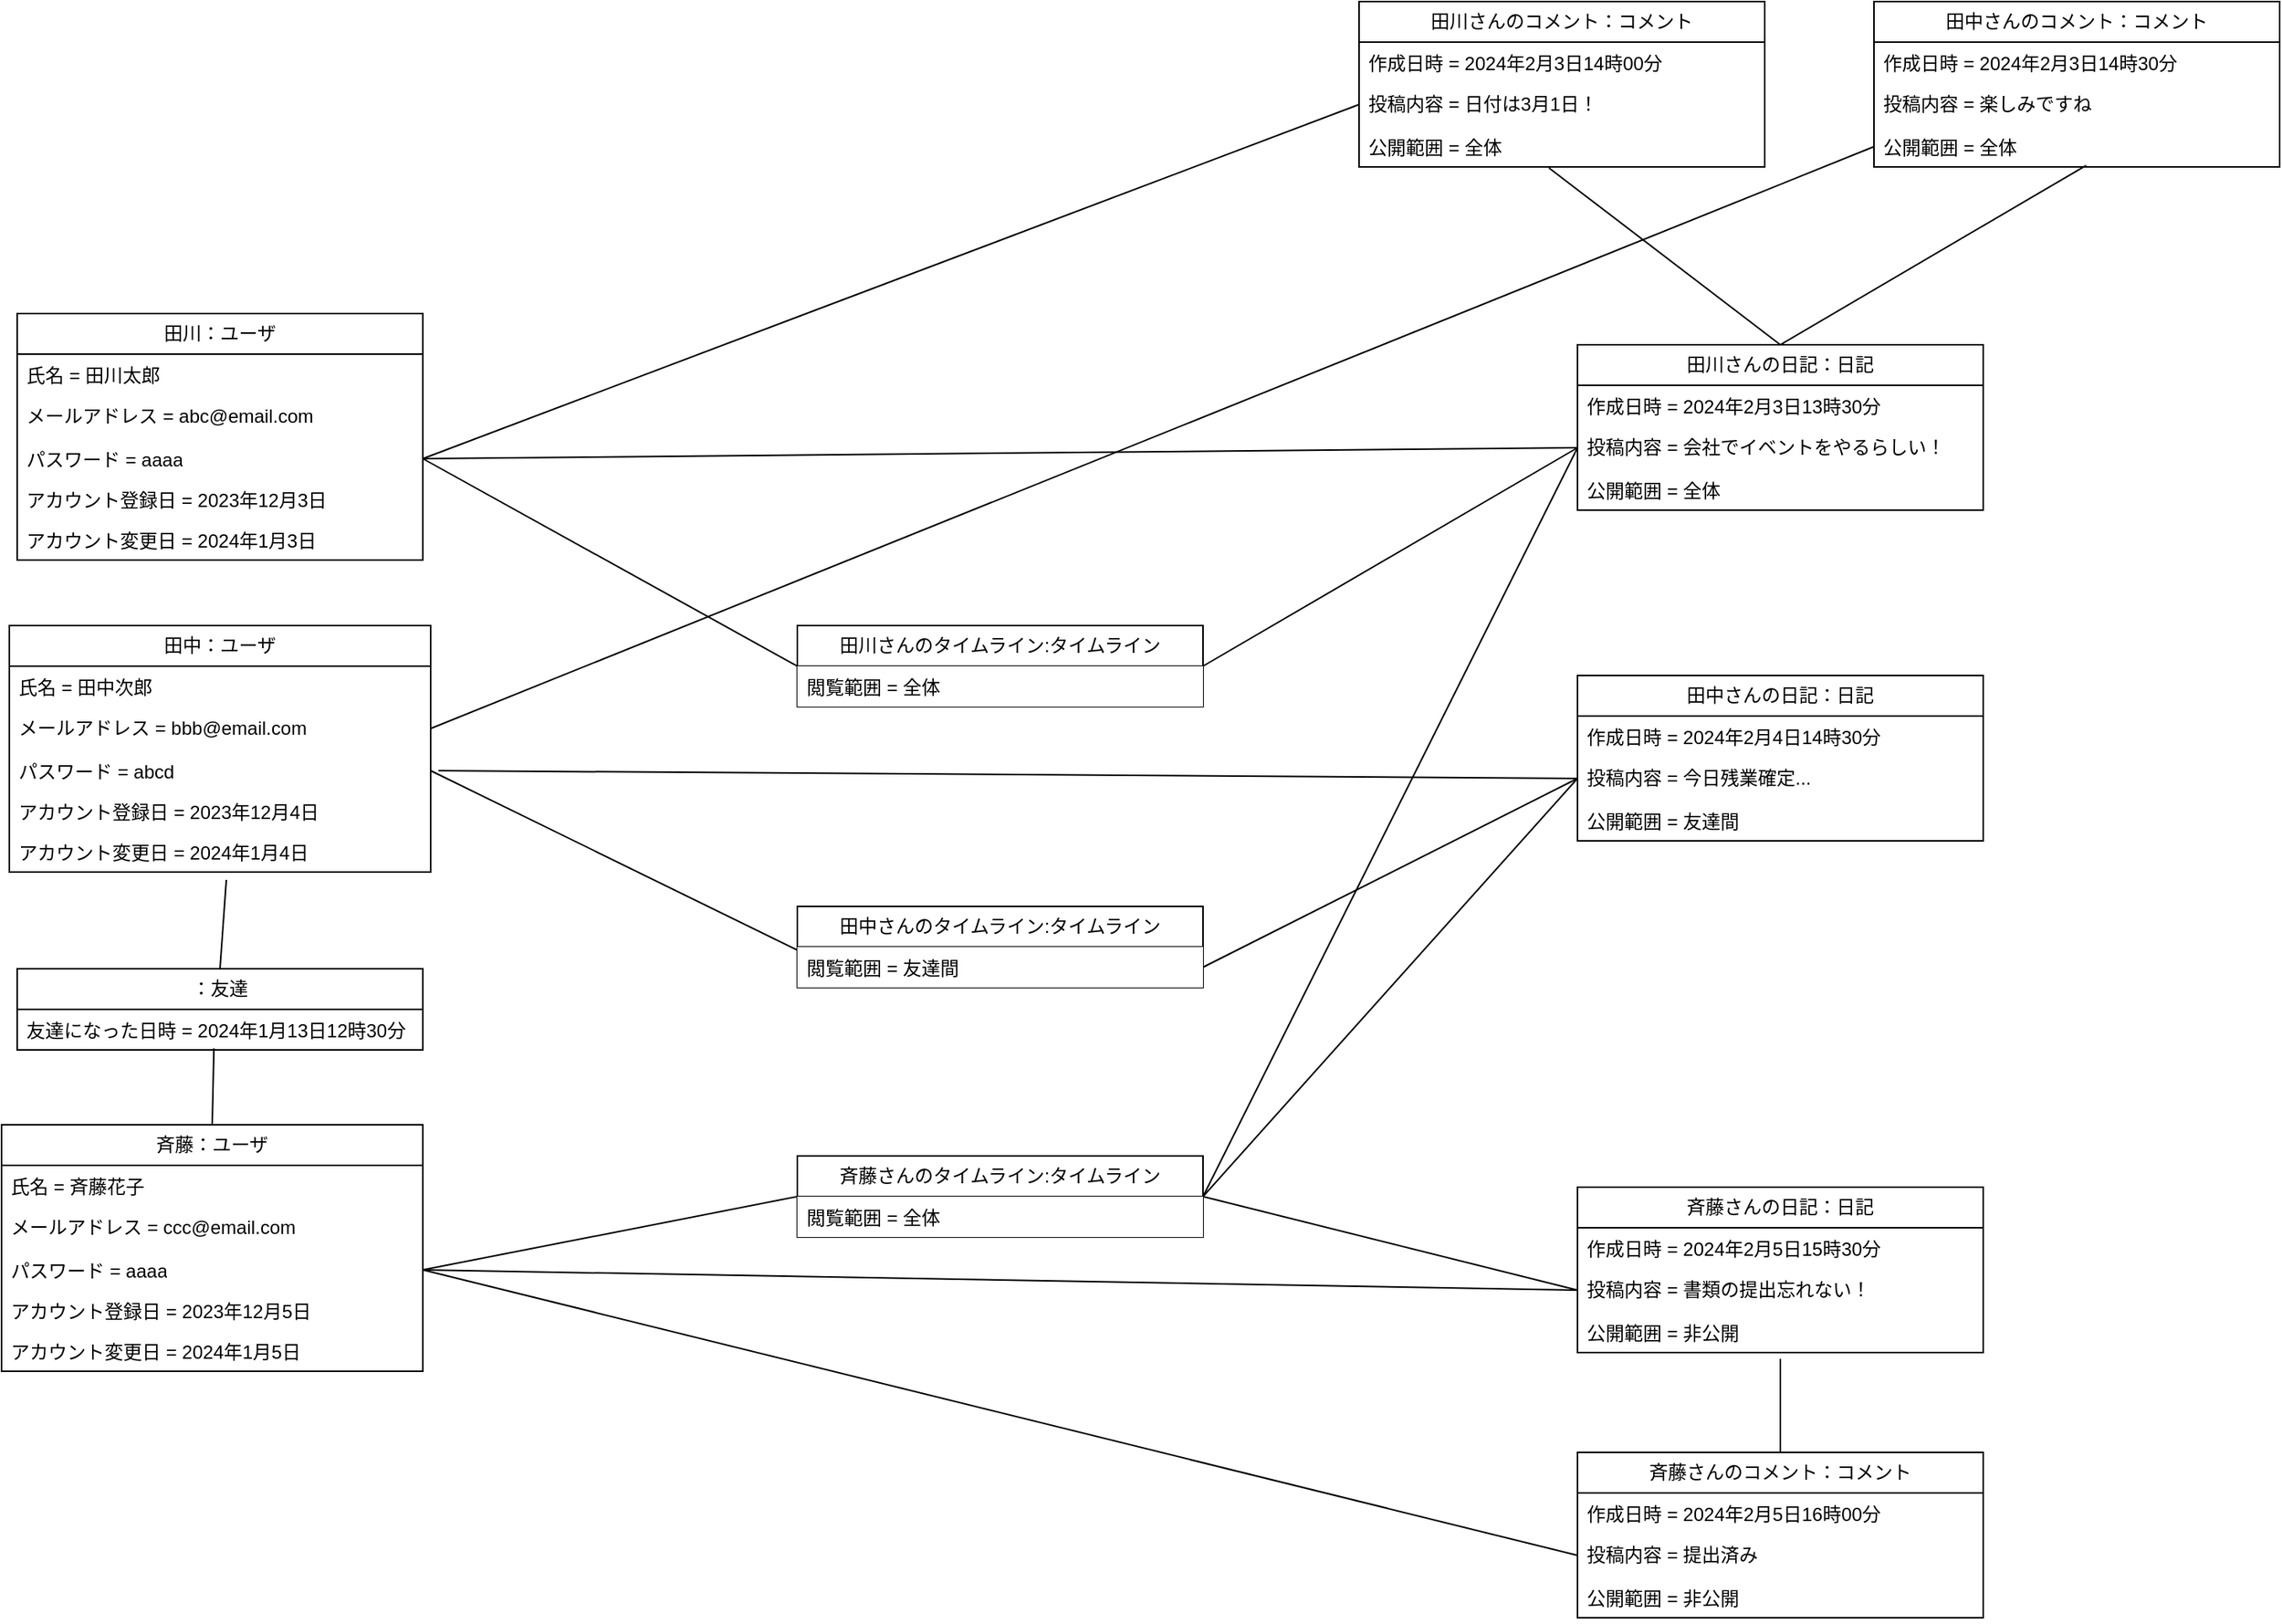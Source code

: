 <mxfile version="22.1.18" type="device">
  <diagram name="ページ1" id="kF2DnnwxLdY34Rmvxa2c">
    <mxGraphModel dx="1595" dy="1459" grid="1" gridSize="10" guides="1" tooltips="1" connect="1" arrows="1" fold="1" page="0" pageScale="1" pageWidth="827" pageHeight="1169" math="0" shadow="0">
      <root>
        <mxCell id="0" />
        <mxCell id="1" parent="0" />
        <mxCell id="2xDXSOiU6W4gctT_W5Wa-19" value="田川：ユーザ" style="swimlane;fontStyle=0;childLayout=stackLayout;horizontal=1;startSize=26;fillColor=none;horizontalStack=0;resizeParent=1;resizeParentMax=0;resizeLast=0;collapsible=1;marginBottom=0;whiteSpace=wrap;html=1;" vertex="1" parent="1">
          <mxGeometry x="-100" y="-240" width="260" height="158" as="geometry" />
        </mxCell>
        <mxCell id="2xDXSOiU6W4gctT_W5Wa-20" value="氏名 = 田川太郎" style="text;strokeColor=none;fillColor=none;align=left;verticalAlign=top;spacingLeft=4;spacingRight=4;overflow=hidden;rotatable=0;points=[[0,0.5],[1,0.5]];portConstraint=eastwest;whiteSpace=wrap;html=1;" vertex="1" parent="2xDXSOiU6W4gctT_W5Wa-19">
          <mxGeometry y="26" width="260" height="26" as="geometry" />
        </mxCell>
        <mxCell id="2xDXSOiU6W4gctT_W5Wa-21" value="メールアドレス = abc@email.com" style="text;strokeColor=none;fillColor=none;align=left;verticalAlign=top;spacingLeft=4;spacingRight=4;overflow=hidden;rotatable=0;points=[[0,0.5],[1,0.5]];portConstraint=eastwest;whiteSpace=wrap;html=1;" vertex="1" parent="2xDXSOiU6W4gctT_W5Wa-19">
          <mxGeometry y="52" width="260" height="28" as="geometry" />
        </mxCell>
        <mxCell id="2xDXSOiU6W4gctT_W5Wa-22" value="パスワード = aaaa" style="text;strokeColor=none;fillColor=none;align=left;verticalAlign=top;spacingLeft=4;spacingRight=4;overflow=hidden;rotatable=0;points=[[0,0.5],[1,0.5]];portConstraint=eastwest;whiteSpace=wrap;html=1;" vertex="1" parent="2xDXSOiU6W4gctT_W5Wa-19">
          <mxGeometry y="80" width="260" height="26" as="geometry" />
        </mxCell>
        <mxCell id="2xDXSOiU6W4gctT_W5Wa-23" value="アカウント登録日 = 2023年12月3日" style="text;strokeColor=none;fillColor=none;align=left;verticalAlign=top;spacingLeft=4;spacingRight=4;overflow=hidden;rotatable=0;points=[[0,0.5],[1,0.5]];portConstraint=eastwest;whiteSpace=wrap;html=1;" vertex="1" parent="2xDXSOiU6W4gctT_W5Wa-19">
          <mxGeometry y="106" width="260" height="26" as="geometry" />
        </mxCell>
        <mxCell id="2xDXSOiU6W4gctT_W5Wa-24" value="アカウント変更日 = 2024年1月3日" style="text;strokeColor=none;fillColor=none;align=left;verticalAlign=top;spacingLeft=4;spacingRight=4;overflow=hidden;rotatable=0;points=[[0,0.5],[1,0.5]];portConstraint=eastwest;whiteSpace=wrap;html=1;" vertex="1" parent="2xDXSOiU6W4gctT_W5Wa-19">
          <mxGeometry y="132" width="260" height="26" as="geometry" />
        </mxCell>
        <mxCell id="2xDXSOiU6W4gctT_W5Wa-25" value="田中：ユーザ" style="swimlane;fontStyle=0;childLayout=stackLayout;horizontal=1;startSize=26;fillColor=none;horizontalStack=0;resizeParent=1;resizeParentMax=0;resizeLast=0;collapsible=1;marginBottom=0;whiteSpace=wrap;html=1;" vertex="1" parent="1">
          <mxGeometry x="-105" y="-40" width="270" height="158" as="geometry" />
        </mxCell>
        <mxCell id="2xDXSOiU6W4gctT_W5Wa-26" value="氏名 = 田中次郎" style="text;strokeColor=none;fillColor=none;align=left;verticalAlign=top;spacingLeft=4;spacingRight=4;overflow=hidden;rotatable=0;points=[[0,0.5],[1,0.5]];portConstraint=eastwest;whiteSpace=wrap;html=1;" vertex="1" parent="2xDXSOiU6W4gctT_W5Wa-25">
          <mxGeometry y="26" width="270" height="26" as="geometry" />
        </mxCell>
        <mxCell id="2xDXSOiU6W4gctT_W5Wa-27" value="メールアドレス = bbb@email.com" style="text;strokeColor=none;fillColor=none;align=left;verticalAlign=top;spacingLeft=4;spacingRight=4;overflow=hidden;rotatable=0;points=[[0,0.5],[1,0.5]];portConstraint=eastwest;whiteSpace=wrap;html=1;" vertex="1" parent="2xDXSOiU6W4gctT_W5Wa-25">
          <mxGeometry y="52" width="270" height="28" as="geometry" />
        </mxCell>
        <mxCell id="2xDXSOiU6W4gctT_W5Wa-28" value="パスワード = abcd" style="text;strokeColor=none;fillColor=none;align=left;verticalAlign=top;spacingLeft=4;spacingRight=4;overflow=hidden;rotatable=0;points=[[0,0.5],[1,0.5]];portConstraint=eastwest;whiteSpace=wrap;html=1;" vertex="1" parent="2xDXSOiU6W4gctT_W5Wa-25">
          <mxGeometry y="80" width="270" height="26" as="geometry" />
        </mxCell>
        <mxCell id="2xDXSOiU6W4gctT_W5Wa-29" value="アカウント登録日 = 2023年12月4日" style="text;strokeColor=none;fillColor=none;align=left;verticalAlign=top;spacingLeft=4;spacingRight=4;overflow=hidden;rotatable=0;points=[[0,0.5],[1,0.5]];portConstraint=eastwest;whiteSpace=wrap;html=1;" vertex="1" parent="2xDXSOiU6W4gctT_W5Wa-25">
          <mxGeometry y="106" width="270" height="26" as="geometry" />
        </mxCell>
        <mxCell id="2xDXSOiU6W4gctT_W5Wa-30" value="アカウント変更日 = 2024年1月4日" style="text;strokeColor=none;fillColor=none;align=left;verticalAlign=top;spacingLeft=4;spacingRight=4;overflow=hidden;rotatable=0;points=[[0,0.5],[1,0.5]];portConstraint=eastwest;whiteSpace=wrap;html=1;" vertex="1" parent="2xDXSOiU6W4gctT_W5Wa-25">
          <mxGeometry y="132" width="270" height="26" as="geometry" />
        </mxCell>
        <mxCell id="2xDXSOiU6W4gctT_W5Wa-31" value="斉藤：ユーザ" style="swimlane;fontStyle=0;childLayout=stackLayout;horizontal=1;startSize=26;fillColor=none;horizontalStack=0;resizeParent=1;resizeParentMax=0;resizeLast=0;collapsible=1;marginBottom=0;whiteSpace=wrap;html=1;" vertex="1" parent="1">
          <mxGeometry x="-110" y="280" width="270" height="158" as="geometry" />
        </mxCell>
        <mxCell id="2xDXSOiU6W4gctT_W5Wa-32" value="氏名 = 斉藤花子" style="text;strokeColor=none;fillColor=none;align=left;verticalAlign=top;spacingLeft=4;spacingRight=4;overflow=hidden;rotatable=0;points=[[0,0.5],[1,0.5]];portConstraint=eastwest;whiteSpace=wrap;html=1;" vertex="1" parent="2xDXSOiU6W4gctT_W5Wa-31">
          <mxGeometry y="26" width="270" height="26" as="geometry" />
        </mxCell>
        <mxCell id="2xDXSOiU6W4gctT_W5Wa-33" value="メールアドレス = ccc@email.com" style="text;strokeColor=none;fillColor=none;align=left;verticalAlign=top;spacingLeft=4;spacingRight=4;overflow=hidden;rotatable=0;points=[[0,0.5],[1,0.5]];portConstraint=eastwest;whiteSpace=wrap;html=1;" vertex="1" parent="2xDXSOiU6W4gctT_W5Wa-31">
          <mxGeometry y="52" width="270" height="28" as="geometry" />
        </mxCell>
        <mxCell id="2xDXSOiU6W4gctT_W5Wa-34" value="パスワード = aaaa" style="text;strokeColor=none;fillColor=none;align=left;verticalAlign=top;spacingLeft=4;spacingRight=4;overflow=hidden;rotatable=0;points=[[0,0.5],[1,0.5]];portConstraint=eastwest;whiteSpace=wrap;html=1;" vertex="1" parent="2xDXSOiU6W4gctT_W5Wa-31">
          <mxGeometry y="80" width="270" height="26" as="geometry" />
        </mxCell>
        <mxCell id="2xDXSOiU6W4gctT_W5Wa-35" value="アカウント登録日 = 2023年12月5日" style="text;strokeColor=none;fillColor=none;align=left;verticalAlign=top;spacingLeft=4;spacingRight=4;overflow=hidden;rotatable=0;points=[[0,0.5],[1,0.5]];portConstraint=eastwest;whiteSpace=wrap;html=1;" vertex="1" parent="2xDXSOiU6W4gctT_W5Wa-31">
          <mxGeometry y="106" width="270" height="26" as="geometry" />
        </mxCell>
        <mxCell id="2xDXSOiU6W4gctT_W5Wa-36" value="アカウント変更日 = 2024年1月5日" style="text;strokeColor=none;fillColor=none;align=left;verticalAlign=top;spacingLeft=4;spacingRight=4;overflow=hidden;rotatable=0;points=[[0,0.5],[1,0.5]];portConstraint=eastwest;whiteSpace=wrap;html=1;" vertex="1" parent="2xDXSOiU6W4gctT_W5Wa-31">
          <mxGeometry y="132" width="270" height="26" as="geometry" />
        </mxCell>
        <mxCell id="2xDXSOiU6W4gctT_W5Wa-37" value="田川さんの日記：日記" style="swimlane;fontStyle=0;childLayout=stackLayout;horizontal=1;startSize=26;fillColor=none;horizontalStack=0;resizeParent=1;resizeParentMax=0;resizeLast=0;collapsible=1;marginBottom=0;whiteSpace=wrap;html=1;" vertex="1" parent="1">
          <mxGeometry x="900" y="-220" width="260" height="106" as="geometry" />
        </mxCell>
        <mxCell id="2xDXSOiU6W4gctT_W5Wa-38" value="作成日時 =&amp;nbsp;2024年2月3日13時30分" style="text;strokeColor=none;fillColor=none;align=left;verticalAlign=top;spacingLeft=4;spacingRight=4;overflow=hidden;rotatable=0;points=[[0,0.5],[1,0.5]];portConstraint=eastwest;whiteSpace=wrap;html=1;" vertex="1" parent="2xDXSOiU6W4gctT_W5Wa-37">
          <mxGeometry y="26" width="260" height="26" as="geometry" />
        </mxCell>
        <mxCell id="2xDXSOiU6W4gctT_W5Wa-39" value="投稿内容 =&amp;nbsp;会社でイベントをやるらしい！" style="text;strokeColor=none;fillColor=none;align=left;verticalAlign=top;spacingLeft=4;spacingRight=4;overflow=hidden;rotatable=0;points=[[0,0.5],[1,0.5]];portConstraint=eastwest;whiteSpace=wrap;html=1;" vertex="1" parent="2xDXSOiU6W4gctT_W5Wa-37">
          <mxGeometry y="52" width="260" height="28" as="geometry" />
        </mxCell>
        <mxCell id="2xDXSOiU6W4gctT_W5Wa-40" value="公開範囲 = 全体" style="text;strokeColor=none;fillColor=none;align=left;verticalAlign=top;spacingLeft=4;spacingRight=4;overflow=hidden;rotatable=0;points=[[0,0.5],[1,0.5]];portConstraint=eastwest;whiteSpace=wrap;html=1;" vertex="1" parent="2xDXSOiU6W4gctT_W5Wa-37">
          <mxGeometry y="80" width="260" height="26" as="geometry" />
        </mxCell>
        <mxCell id="2xDXSOiU6W4gctT_W5Wa-41" value="田中さんの日記：日記" style="swimlane;fontStyle=0;childLayout=stackLayout;horizontal=1;startSize=26;fillColor=none;horizontalStack=0;resizeParent=1;resizeParentMax=0;resizeLast=0;collapsible=1;marginBottom=0;whiteSpace=wrap;html=1;" vertex="1" parent="1">
          <mxGeometry x="900" y="-8" width="260" height="106" as="geometry" />
        </mxCell>
        <mxCell id="2xDXSOiU6W4gctT_W5Wa-42" value="作成日時 =&amp;nbsp;2024年2月4日14時30分" style="text;strokeColor=none;fillColor=none;align=left;verticalAlign=top;spacingLeft=4;spacingRight=4;overflow=hidden;rotatable=0;points=[[0,0.5],[1,0.5]];portConstraint=eastwest;whiteSpace=wrap;html=1;" vertex="1" parent="2xDXSOiU6W4gctT_W5Wa-41">
          <mxGeometry y="26" width="260" height="26" as="geometry" />
        </mxCell>
        <mxCell id="2xDXSOiU6W4gctT_W5Wa-43" value="投稿内容 =&amp;nbsp;今日残業確定..." style="text;strokeColor=none;fillColor=none;align=left;verticalAlign=top;spacingLeft=4;spacingRight=4;overflow=hidden;rotatable=0;points=[[0,0.5],[1,0.5]];portConstraint=eastwest;whiteSpace=wrap;html=1;" vertex="1" parent="2xDXSOiU6W4gctT_W5Wa-41">
          <mxGeometry y="52" width="260" height="28" as="geometry" />
        </mxCell>
        <mxCell id="2xDXSOiU6W4gctT_W5Wa-44" value="公開範囲 = 友達間" style="text;strokeColor=none;fillColor=none;align=left;verticalAlign=top;spacingLeft=4;spacingRight=4;overflow=hidden;rotatable=0;points=[[0,0.5],[1,0.5]];portConstraint=eastwest;whiteSpace=wrap;html=1;" vertex="1" parent="2xDXSOiU6W4gctT_W5Wa-41">
          <mxGeometry y="80" width="260" height="26" as="geometry" />
        </mxCell>
        <mxCell id="2xDXSOiU6W4gctT_W5Wa-45" value="斉藤さんの日記：日記" style="swimlane;fontStyle=0;childLayout=stackLayout;horizontal=1;startSize=26;fillColor=none;horizontalStack=0;resizeParent=1;resizeParentMax=0;resizeLast=0;collapsible=1;marginBottom=0;whiteSpace=wrap;html=1;" vertex="1" parent="1">
          <mxGeometry x="900" y="320" width="260" height="106" as="geometry" />
        </mxCell>
        <mxCell id="2xDXSOiU6W4gctT_W5Wa-46" value="作成日時 =&amp;nbsp;2024年2月5日15時30分" style="text;strokeColor=none;fillColor=none;align=left;verticalAlign=top;spacingLeft=4;spacingRight=4;overflow=hidden;rotatable=0;points=[[0,0.5],[1,0.5]];portConstraint=eastwest;whiteSpace=wrap;html=1;" vertex="1" parent="2xDXSOiU6W4gctT_W5Wa-45">
          <mxGeometry y="26" width="260" height="26" as="geometry" />
        </mxCell>
        <mxCell id="2xDXSOiU6W4gctT_W5Wa-47" value="投稿内容 =&amp;nbsp;書類の提出忘れない！" style="text;strokeColor=none;fillColor=none;align=left;verticalAlign=top;spacingLeft=4;spacingRight=4;overflow=hidden;rotatable=0;points=[[0,0.5],[1,0.5]];portConstraint=eastwest;whiteSpace=wrap;html=1;" vertex="1" parent="2xDXSOiU6W4gctT_W5Wa-45">
          <mxGeometry y="52" width="260" height="28" as="geometry" />
        </mxCell>
        <mxCell id="2xDXSOiU6W4gctT_W5Wa-48" value="公開範囲 = 非公開" style="text;strokeColor=none;fillColor=none;align=left;verticalAlign=top;spacingLeft=4;spacingRight=4;overflow=hidden;rotatable=0;points=[[0,0.5],[1,0.5]];portConstraint=eastwest;whiteSpace=wrap;html=1;" vertex="1" parent="2xDXSOiU6W4gctT_W5Wa-45">
          <mxGeometry y="80" width="260" height="26" as="geometry" />
        </mxCell>
        <mxCell id="2xDXSOiU6W4gctT_W5Wa-49" style="edgeStyle=none;curved=1;rounded=0;orthogonalLoop=1;jettySize=auto;html=1;exitX=0;exitY=0.5;exitDx=0;exitDy=0;entryX=1;entryY=0.5;entryDx=0;entryDy=0;fontSize=12;endArrow=none;endFill=0;" edge="1" parent="1" source="2xDXSOiU6W4gctT_W5Wa-47" target="2xDXSOiU6W4gctT_W5Wa-34">
          <mxGeometry relative="1" as="geometry" />
        </mxCell>
        <mxCell id="2xDXSOiU6W4gctT_W5Wa-50" style="edgeStyle=none;curved=1;rounded=0;orthogonalLoop=1;jettySize=auto;html=1;exitX=0;exitY=0.5;exitDx=0;exitDy=0;entryX=1;entryY=0.5;entryDx=0;entryDy=0;fontSize=12;startSize=8;endSize=8;endArrow=none;endFill=0;" edge="1" parent="1" source="2xDXSOiU6W4gctT_W5Wa-39" target="2xDXSOiU6W4gctT_W5Wa-22">
          <mxGeometry relative="1" as="geometry" />
        </mxCell>
        <mxCell id="2xDXSOiU6W4gctT_W5Wa-51" value="：友達" style="swimlane;fontStyle=0;childLayout=stackLayout;horizontal=1;startSize=26;fillColor=none;horizontalStack=0;resizeParent=1;resizeParentMax=0;resizeLast=0;collapsible=1;marginBottom=0;whiteSpace=wrap;html=1;" vertex="1" parent="1">
          <mxGeometry x="-100" y="180" width="260" height="52" as="geometry" />
        </mxCell>
        <mxCell id="2xDXSOiU6W4gctT_W5Wa-52" value="友達になった日時 =&amp;nbsp;2024年1月13日12時30分" style="text;strokeColor=none;fillColor=none;align=left;verticalAlign=top;spacingLeft=4;spacingRight=4;overflow=hidden;rotatable=0;points=[[0,0.5],[1,0.5]];portConstraint=eastwest;whiteSpace=wrap;html=1;" vertex="1" parent="2xDXSOiU6W4gctT_W5Wa-51">
          <mxGeometry y="26" width="260" height="26" as="geometry" />
        </mxCell>
        <mxCell id="2xDXSOiU6W4gctT_W5Wa-53" style="edgeStyle=none;curved=1;rounded=0;orthogonalLoop=1;jettySize=auto;html=1;exitX=0.515;exitY=1.192;exitDx=0;exitDy=0;entryX=0.5;entryY=0;entryDx=0;entryDy=0;fontSize=12;startSize=8;endSize=8;exitPerimeter=0;endArrow=none;endFill=0;" edge="1" parent="1" source="2xDXSOiU6W4gctT_W5Wa-30" target="2xDXSOiU6W4gctT_W5Wa-51">
          <mxGeometry relative="1" as="geometry">
            <mxPoint x="490" y="139" as="targetPoint" />
          </mxGeometry>
        </mxCell>
        <mxCell id="2xDXSOiU6W4gctT_W5Wa-54" style="edgeStyle=none;curved=1;rounded=0;orthogonalLoop=1;jettySize=auto;html=1;exitX=0.5;exitY=0;exitDx=0;exitDy=0;entryX=0.485;entryY=0.962;entryDx=0;entryDy=0;fontSize=12;startSize=8;endSize=8;entryPerimeter=0;endArrow=none;endFill=0;" edge="1" parent="1" source="2xDXSOiU6W4gctT_W5Wa-31" target="2xDXSOiU6W4gctT_W5Wa-52">
          <mxGeometry relative="1" as="geometry">
            <mxPoint x="490" y="139" as="targetPoint" />
          </mxGeometry>
        </mxCell>
        <mxCell id="2xDXSOiU6W4gctT_W5Wa-55" style="edgeStyle=none;curved=1;rounded=0;orthogonalLoop=1;jettySize=auto;html=1;exitX=0;exitY=0.5;exitDx=0;exitDy=0;fontSize=12;startSize=8;endSize=8;endArrow=none;endFill=0;" edge="1" parent="1" source="2xDXSOiU6W4gctT_W5Wa-43">
          <mxGeometry relative="1" as="geometry">
            <mxPoint x="170" y="53" as="targetPoint" />
          </mxGeometry>
        </mxCell>
        <mxCell id="2xDXSOiU6W4gctT_W5Wa-56" style="edgeStyle=none;curved=1;rounded=0;orthogonalLoop=1;jettySize=auto;html=1;exitX=1;exitY=0.5;exitDx=0;exitDy=0;entryX=0;entryY=0.077;entryDx=0;entryDy=0;entryPerimeter=0;fontSize=12;startSize=8;endSize=8;endArrow=none;endFill=0;" edge="1" parent="1" source="2xDXSOiU6W4gctT_W5Wa-28" target="2xDXSOiU6W4gctT_W5Wa-59">
          <mxGeometry relative="1" as="geometry" />
        </mxCell>
        <mxCell id="2xDXSOiU6W4gctT_W5Wa-57" style="edgeStyle=none;curved=1;rounded=0;orthogonalLoop=1;jettySize=auto;html=1;exitX=1;exitY=0.75;exitDx=0;exitDy=0;entryX=0;entryY=0.5;entryDx=0;entryDy=0;fontSize=12;startSize=8;endSize=8;endArrow=none;endFill=0;" edge="1" parent="1" source="2xDXSOiU6W4gctT_W5Wa-58" target="2xDXSOiU6W4gctT_W5Wa-43">
          <mxGeometry relative="1" as="geometry" />
        </mxCell>
        <mxCell id="2xDXSOiU6W4gctT_W5Wa-58" value="田中さんのタイムライン:タイムライン" style="swimlane;fontStyle=0;childLayout=stackLayout;horizontal=1;startSize=26;fillColor=default;horizontalStack=0;resizeParent=1;resizeParentMax=0;resizeLast=0;collapsible=1;marginBottom=0;whiteSpace=wrap;html=1;" vertex="1" parent="1">
          <mxGeometry x="400" y="140" width="260" height="52" as="geometry" />
        </mxCell>
        <mxCell id="2xDXSOiU6W4gctT_W5Wa-59" value="閲覧範囲 = 友達間" style="text;strokeColor=none;fillColor=default;align=left;verticalAlign=top;spacingLeft=4;spacingRight=4;overflow=hidden;rotatable=0;points=[[0,0.5],[1,0.5]];portConstraint=eastwest;whiteSpace=wrap;html=1;" vertex="1" parent="2xDXSOiU6W4gctT_W5Wa-58">
          <mxGeometry y="26" width="260" height="26" as="geometry" />
        </mxCell>
        <mxCell id="2xDXSOiU6W4gctT_W5Wa-60" style="edgeStyle=none;curved=1;rounded=0;orthogonalLoop=1;jettySize=auto;html=1;exitX=1;exitY=0.5;exitDx=0;exitDy=0;entryX=0;entryY=0.5;entryDx=0;entryDy=0;fontSize=12;startSize=8;endSize=8;endArrow=none;endFill=0;" edge="1" parent="1" source="2xDXSOiU6W4gctT_W5Wa-62" target="2xDXSOiU6W4gctT_W5Wa-39">
          <mxGeometry relative="1" as="geometry" />
        </mxCell>
        <mxCell id="2xDXSOiU6W4gctT_W5Wa-61" style="edgeStyle=none;curved=1;rounded=0;orthogonalLoop=1;jettySize=auto;html=1;exitX=0;exitY=0.5;exitDx=0;exitDy=0;entryX=1;entryY=0.5;entryDx=0;entryDy=0;fontSize=12;startSize=8;endSize=8;endArrow=none;endFill=0;" edge="1" parent="1" source="2xDXSOiU6W4gctT_W5Wa-62" target="2xDXSOiU6W4gctT_W5Wa-22">
          <mxGeometry relative="1" as="geometry" />
        </mxCell>
        <mxCell id="2xDXSOiU6W4gctT_W5Wa-62" value="田川さんのタイムライン:タイムライン" style="swimlane;fontStyle=0;childLayout=stackLayout;horizontal=1;startSize=26;fillColor=default;horizontalStack=0;resizeParent=1;resizeParentMax=0;resizeLast=0;collapsible=1;marginBottom=0;whiteSpace=wrap;html=1;" vertex="1" parent="1">
          <mxGeometry x="400" y="-40" width="260" height="52" as="geometry" />
        </mxCell>
        <mxCell id="2xDXSOiU6W4gctT_W5Wa-63" value="閲覧範囲 = 全体" style="text;strokeColor=none;fillColor=default;align=left;verticalAlign=top;spacingLeft=4;spacingRight=4;overflow=hidden;rotatable=0;points=[[0,0.5],[1,0.5]];portConstraint=eastwest;whiteSpace=wrap;html=1;" vertex="1" parent="2xDXSOiU6W4gctT_W5Wa-62">
          <mxGeometry y="26" width="260" height="26" as="geometry" />
        </mxCell>
        <mxCell id="2xDXSOiU6W4gctT_W5Wa-64" style="edgeStyle=none;curved=1;rounded=0;orthogonalLoop=1;jettySize=auto;html=1;exitX=1;exitY=0.5;exitDx=0;exitDy=0;entryX=0;entryY=0.5;entryDx=0;entryDy=0;fontSize=12;startSize=8;endSize=8;endArrow=none;endFill=0;" edge="1" parent="1" source="2xDXSOiU6W4gctT_W5Wa-68" target="2xDXSOiU6W4gctT_W5Wa-43">
          <mxGeometry relative="1" as="geometry" />
        </mxCell>
        <mxCell id="2xDXSOiU6W4gctT_W5Wa-65" style="edgeStyle=none;curved=1;rounded=0;orthogonalLoop=1;jettySize=auto;html=1;exitX=1;exitY=0.5;exitDx=0;exitDy=0;entryX=0;entryY=0.5;entryDx=0;entryDy=0;fontSize=12;startSize=8;endSize=8;endArrow=none;endFill=0;" edge="1" parent="1" source="2xDXSOiU6W4gctT_W5Wa-68" target="2xDXSOiU6W4gctT_W5Wa-47">
          <mxGeometry relative="1" as="geometry" />
        </mxCell>
        <mxCell id="2xDXSOiU6W4gctT_W5Wa-66" style="edgeStyle=none;curved=1;rounded=0;orthogonalLoop=1;jettySize=auto;html=1;exitX=1;exitY=0.5;exitDx=0;exitDy=0;entryX=0;entryY=0.5;entryDx=0;entryDy=0;fontSize=12;startSize=8;endSize=8;endArrow=none;endFill=0;" edge="1" parent="1" source="2xDXSOiU6W4gctT_W5Wa-68" target="2xDXSOiU6W4gctT_W5Wa-39">
          <mxGeometry relative="1" as="geometry" />
        </mxCell>
        <mxCell id="2xDXSOiU6W4gctT_W5Wa-67" style="edgeStyle=none;curved=1;rounded=0;orthogonalLoop=1;jettySize=auto;html=1;exitX=0;exitY=0.5;exitDx=0;exitDy=0;entryX=1;entryY=0.5;entryDx=0;entryDy=0;fontSize=12;startSize=8;endSize=8;endArrow=none;endFill=0;" edge="1" parent="1" source="2xDXSOiU6W4gctT_W5Wa-68" target="2xDXSOiU6W4gctT_W5Wa-34">
          <mxGeometry relative="1" as="geometry" />
        </mxCell>
        <mxCell id="2xDXSOiU6W4gctT_W5Wa-68" value="斉藤さんのタイムライン:タイムライン" style="swimlane;fontStyle=0;childLayout=stackLayout;horizontal=1;startSize=26;fillColor=default;horizontalStack=0;resizeParent=1;resizeParentMax=0;resizeLast=0;collapsible=1;marginBottom=0;whiteSpace=wrap;html=1;" vertex="1" parent="1">
          <mxGeometry x="400" y="300" width="260" height="52" as="geometry" />
        </mxCell>
        <mxCell id="2xDXSOiU6W4gctT_W5Wa-69" value="閲覧範囲 = 全体" style="text;strokeColor=none;fillColor=default;align=left;verticalAlign=top;spacingLeft=4;spacingRight=4;overflow=hidden;rotatable=0;points=[[0,0.5],[1,0.5]];portConstraint=eastwest;whiteSpace=wrap;html=1;" vertex="1" parent="2xDXSOiU6W4gctT_W5Wa-68">
          <mxGeometry y="26" width="260" height="26" as="geometry" />
        </mxCell>
        <mxCell id="2xDXSOiU6W4gctT_W5Wa-70" value="田川さんのコメント：コメント" style="swimlane;fontStyle=0;childLayout=stackLayout;horizontal=1;startSize=26;fillColor=none;horizontalStack=0;resizeParent=1;resizeParentMax=0;resizeLast=0;collapsible=1;marginBottom=0;whiteSpace=wrap;html=1;" vertex="1" parent="1">
          <mxGeometry x="760" y="-440" width="260" height="106" as="geometry" />
        </mxCell>
        <mxCell id="2xDXSOiU6W4gctT_W5Wa-71" value="作成日時 =&amp;nbsp;2024年2月3日14時00分" style="text;strokeColor=none;fillColor=none;align=left;verticalAlign=top;spacingLeft=4;spacingRight=4;overflow=hidden;rotatable=0;points=[[0,0.5],[1,0.5]];portConstraint=eastwest;whiteSpace=wrap;html=1;" vertex="1" parent="2xDXSOiU6W4gctT_W5Wa-70">
          <mxGeometry y="26" width="260" height="26" as="geometry" />
        </mxCell>
        <mxCell id="2xDXSOiU6W4gctT_W5Wa-72" value="投稿内容 = 日付は3月1日！" style="text;strokeColor=none;fillColor=none;align=left;verticalAlign=top;spacingLeft=4;spacingRight=4;overflow=hidden;rotatable=0;points=[[0,0.5],[1,0.5]];portConstraint=eastwest;whiteSpace=wrap;html=1;" vertex="1" parent="2xDXSOiU6W4gctT_W5Wa-70">
          <mxGeometry y="52" width="260" height="28" as="geometry" />
        </mxCell>
        <mxCell id="2xDXSOiU6W4gctT_W5Wa-73" value="公開範囲 = 全体" style="text;strokeColor=none;fillColor=none;align=left;verticalAlign=top;spacingLeft=4;spacingRight=4;overflow=hidden;rotatable=0;points=[[0,0.5],[1,0.5]];portConstraint=eastwest;whiteSpace=wrap;html=1;" vertex="1" parent="2xDXSOiU6W4gctT_W5Wa-70">
          <mxGeometry y="80" width="260" height="26" as="geometry" />
        </mxCell>
        <mxCell id="2xDXSOiU6W4gctT_W5Wa-74" style="edgeStyle=none;curved=1;rounded=0;orthogonalLoop=1;jettySize=auto;html=1;exitX=0.5;exitY=0;exitDx=0;exitDy=0;entryX=0.468;entryY=1.024;entryDx=0;entryDy=0;entryPerimeter=0;fontSize=12;startSize=8;endSize=8;endArrow=none;endFill=0;" edge="1" parent="1" source="2xDXSOiU6W4gctT_W5Wa-37" target="2xDXSOiU6W4gctT_W5Wa-73">
          <mxGeometry relative="1" as="geometry" />
        </mxCell>
        <mxCell id="2xDXSOiU6W4gctT_W5Wa-75" value="田中さんのコメント：コメント" style="swimlane;fontStyle=0;childLayout=stackLayout;horizontal=1;startSize=26;fillColor=none;horizontalStack=0;resizeParent=1;resizeParentMax=0;resizeLast=0;collapsible=1;marginBottom=0;whiteSpace=wrap;html=1;" vertex="1" parent="1">
          <mxGeometry x="1090" y="-440" width="260" height="106" as="geometry" />
        </mxCell>
        <mxCell id="2xDXSOiU6W4gctT_W5Wa-76" value="作成日時 =&amp;nbsp;2024年2月3日14時30分" style="text;strokeColor=none;fillColor=none;align=left;verticalAlign=top;spacingLeft=4;spacingRight=4;overflow=hidden;rotatable=0;points=[[0,0.5],[1,0.5]];portConstraint=eastwest;whiteSpace=wrap;html=1;" vertex="1" parent="2xDXSOiU6W4gctT_W5Wa-75">
          <mxGeometry y="26" width="260" height="26" as="geometry" />
        </mxCell>
        <mxCell id="2xDXSOiU6W4gctT_W5Wa-77" value="投稿内容 = 楽しみですね" style="text;strokeColor=none;fillColor=none;align=left;verticalAlign=top;spacingLeft=4;spacingRight=4;overflow=hidden;rotatable=0;points=[[0,0.5],[1,0.5]];portConstraint=eastwest;whiteSpace=wrap;html=1;" vertex="1" parent="2xDXSOiU6W4gctT_W5Wa-75">
          <mxGeometry y="52" width="260" height="28" as="geometry" />
        </mxCell>
        <mxCell id="2xDXSOiU6W4gctT_W5Wa-78" value="公開範囲 = 全体" style="text;strokeColor=none;fillColor=none;align=left;verticalAlign=top;spacingLeft=4;spacingRight=4;overflow=hidden;rotatable=0;points=[[0,0.5],[1,0.5]];portConstraint=eastwest;whiteSpace=wrap;html=1;" vertex="1" parent="2xDXSOiU6W4gctT_W5Wa-75">
          <mxGeometry y="80" width="260" height="26" as="geometry" />
        </mxCell>
        <mxCell id="2xDXSOiU6W4gctT_W5Wa-79" style="edgeStyle=none;curved=1;rounded=0;orthogonalLoop=1;jettySize=auto;html=1;exitX=0.5;exitY=0;exitDx=0;exitDy=0;entryX=0.523;entryY=0.962;entryDx=0;entryDy=0;entryPerimeter=0;fontSize=12;startSize=8;endSize=8;endArrow=none;endFill=0;" edge="1" parent="1" source="2xDXSOiU6W4gctT_W5Wa-37" target="2xDXSOiU6W4gctT_W5Wa-78">
          <mxGeometry relative="1" as="geometry" />
        </mxCell>
        <mxCell id="2xDXSOiU6W4gctT_W5Wa-80" value="斉藤さんのコメント：コメント" style="swimlane;fontStyle=0;childLayout=stackLayout;horizontal=1;startSize=26;fillColor=none;horizontalStack=0;resizeParent=1;resizeParentMax=0;resizeLast=0;collapsible=1;marginBottom=0;whiteSpace=wrap;html=1;" vertex="1" parent="1">
          <mxGeometry x="900" y="490" width="260" height="106" as="geometry" />
        </mxCell>
        <mxCell id="2xDXSOiU6W4gctT_W5Wa-81" value="作成日時 =&amp;nbsp;2024年2月5日16時00分" style="text;strokeColor=none;fillColor=none;align=left;verticalAlign=top;spacingLeft=4;spacingRight=4;overflow=hidden;rotatable=0;points=[[0,0.5],[1,0.5]];portConstraint=eastwest;whiteSpace=wrap;html=1;" vertex="1" parent="2xDXSOiU6W4gctT_W5Wa-80">
          <mxGeometry y="26" width="260" height="26" as="geometry" />
        </mxCell>
        <mxCell id="2xDXSOiU6W4gctT_W5Wa-82" value="投稿内容 = 提出済み" style="text;strokeColor=none;fillColor=none;align=left;verticalAlign=top;spacingLeft=4;spacingRight=4;overflow=hidden;rotatable=0;points=[[0,0.5],[1,0.5]];portConstraint=eastwest;whiteSpace=wrap;html=1;" vertex="1" parent="2xDXSOiU6W4gctT_W5Wa-80">
          <mxGeometry y="52" width="260" height="28" as="geometry" />
        </mxCell>
        <mxCell id="2xDXSOiU6W4gctT_W5Wa-83" value="公開範囲 = 非公開" style="text;strokeColor=none;fillColor=none;align=left;verticalAlign=top;spacingLeft=4;spacingRight=4;overflow=hidden;rotatable=0;points=[[0,0.5],[1,0.5]];portConstraint=eastwest;whiteSpace=wrap;html=1;" vertex="1" parent="2xDXSOiU6W4gctT_W5Wa-80">
          <mxGeometry y="80" width="260" height="26" as="geometry" />
        </mxCell>
        <mxCell id="2xDXSOiU6W4gctT_W5Wa-84" style="edgeStyle=none;curved=1;rounded=0;orthogonalLoop=1;jettySize=auto;html=1;exitX=0.5;exitY=0;exitDx=0;exitDy=0;fontSize=12;startSize=8;endSize=8;endArrow=none;endFill=0;" edge="1" parent="1" source="2xDXSOiU6W4gctT_W5Wa-80">
          <mxGeometry relative="1" as="geometry">
            <mxPoint x="1030" y="430" as="targetPoint" />
          </mxGeometry>
        </mxCell>
        <mxCell id="2xDXSOiU6W4gctT_W5Wa-85" style="edgeStyle=none;curved=1;rounded=0;orthogonalLoop=1;jettySize=auto;html=1;exitX=1;exitY=0.5;exitDx=0;exitDy=0;entryX=0;entryY=0.5;entryDx=0;entryDy=0;fontSize=12;startSize=8;endSize=8;endArrow=none;endFill=0;" edge="1" parent="1" source="2xDXSOiU6W4gctT_W5Wa-22" target="2xDXSOiU6W4gctT_W5Wa-72">
          <mxGeometry relative="1" as="geometry" />
        </mxCell>
        <mxCell id="2xDXSOiU6W4gctT_W5Wa-86" style="edgeStyle=none;curved=1;rounded=0;orthogonalLoop=1;jettySize=auto;html=1;exitX=0;exitY=0.5;exitDx=0;exitDy=0;entryX=1;entryY=0.5;entryDx=0;entryDy=0;fontSize=12;startSize=8;endSize=8;endArrow=none;endFill=0;" edge="1" parent="1" source="2xDXSOiU6W4gctT_W5Wa-78" target="2xDXSOiU6W4gctT_W5Wa-27">
          <mxGeometry relative="1" as="geometry" />
        </mxCell>
        <mxCell id="2xDXSOiU6W4gctT_W5Wa-87" style="edgeStyle=none;curved=1;rounded=0;orthogonalLoop=1;jettySize=auto;html=1;exitX=0;exitY=0.5;exitDx=0;exitDy=0;entryX=1;entryY=0.5;entryDx=0;entryDy=0;fontSize=12;startSize=8;endSize=8;endArrow=none;endFill=0;" edge="1" parent="1" source="2xDXSOiU6W4gctT_W5Wa-82" target="2xDXSOiU6W4gctT_W5Wa-34">
          <mxGeometry relative="1" as="geometry" />
        </mxCell>
      </root>
    </mxGraphModel>
  </diagram>
</mxfile>
